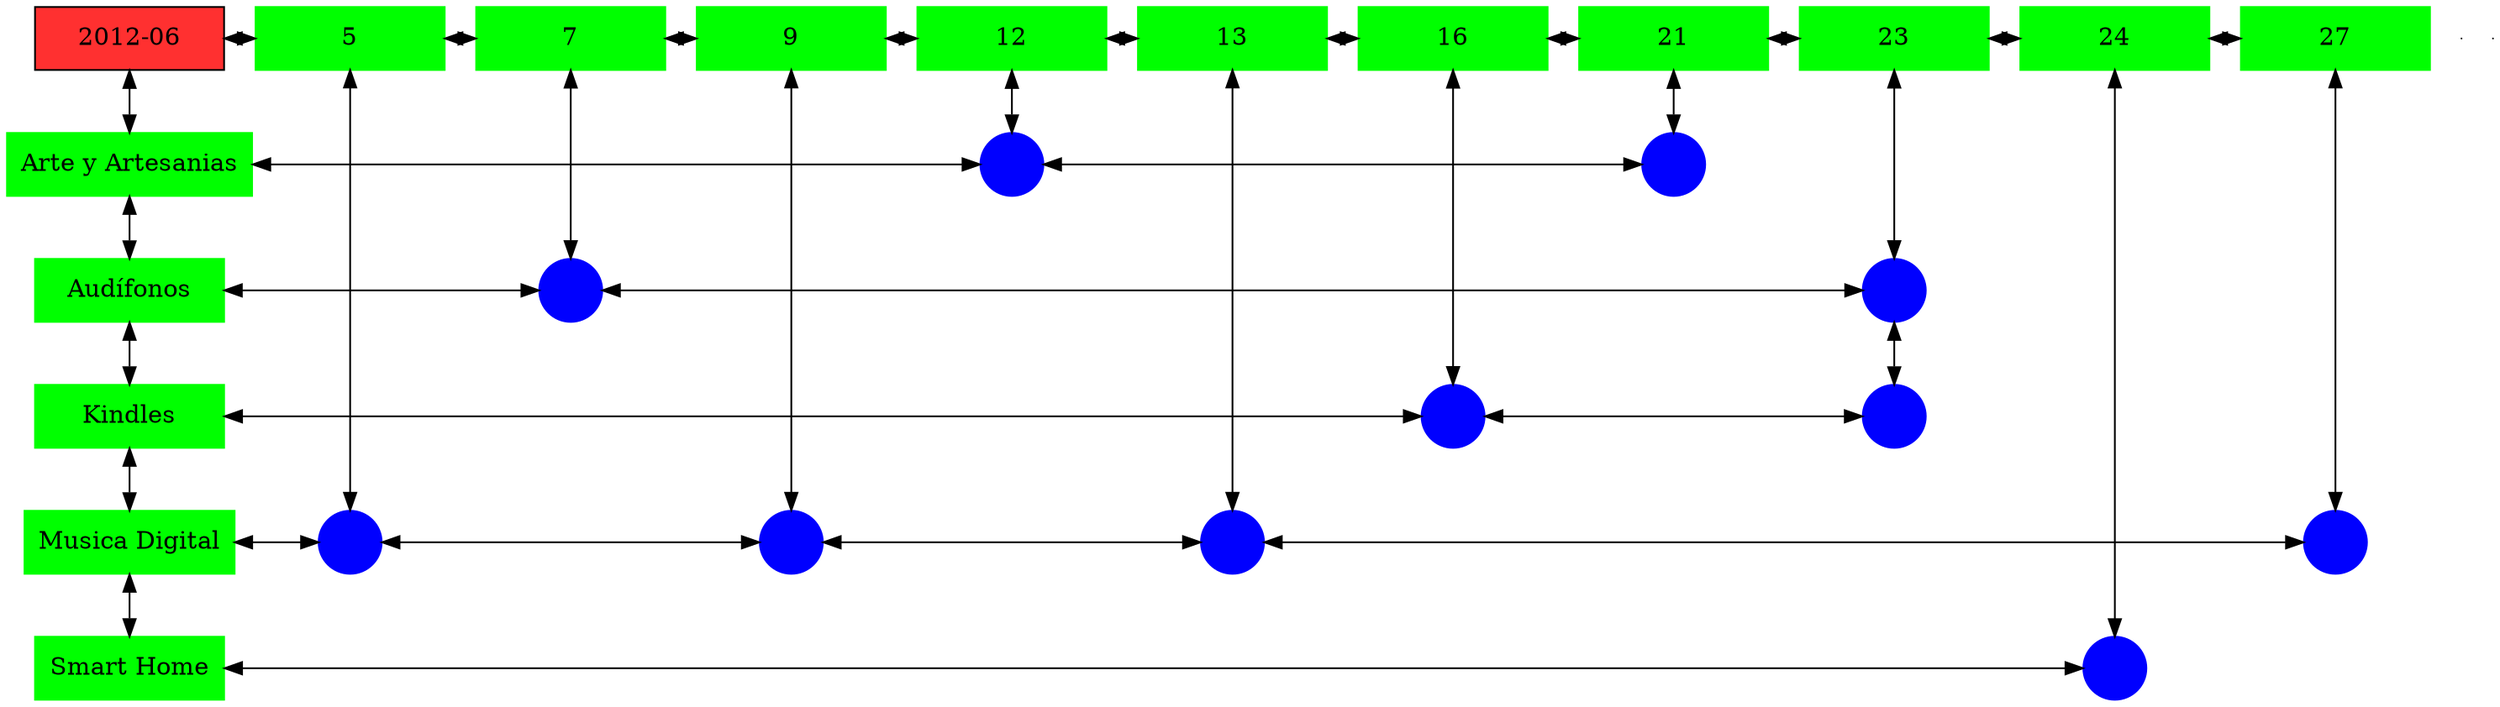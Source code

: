digraph G{
node[shape="box"];
nodeMt[ label = "2012-06", width = 1.5, style = filled, fillcolor = firebrick1, group = 1 ];
e0[ shape = point, width = 0 ];
e1[ shape = point, width = 0 ];
node0xc001fb2af0[label="5",color=green,style =filled,width = 1.5 group=5];
nodeMt->node0xc001fb2af0[dir="both"];
{rank=same;nodeMt;node0xc001fb2af0;}
node0xc00200f4a0[label="7",color=green,style =filled,width = 1.5 group=7];
node0xc001fb2af0->node0xc00200f4a0[dir="both"];
{rank=same;node0xc001fb2af0;node0xc00200f4a0;}
node0xc00207fd10[label="9",color=green,style =filled,width = 1.5 group=9];
node0xc00200f4a0->node0xc00207fd10[dir="both"];
{rank=same;node0xc00200f4a0;node0xc00207fd10;}
node0xc001eca0a0[label="12",color=green,style =filled,width = 1.5 group=12];
node0xc00207fd10->node0xc001eca0a0[dir="both"];
{rank=same;node0xc00207fd10;node0xc001eca0a0;}
node0xc0021fda40[label="13",color=green,style =filled,width = 1.5 group=13];
node0xc001eca0a0->node0xc0021fda40[dir="both"];
{rank=same;node0xc001eca0a0;node0xc0021fda40;}
node0xc001fc2f50[label="16",color=green,style =filled,width = 1.5 group=16];
node0xc0021fda40->node0xc001fc2f50[dir="both"];
{rank=same;node0xc0021fda40;node0xc001fc2f50;}
node0xc001ea7f40[label="21",color=green,style =filled,width = 1.5 group=21];
node0xc001fc2f50->node0xc001ea7f40[dir="both"];
{rank=same;node0xc001fc2f50;node0xc001ea7f40;}
node0xc001fced70[label="23",color=green,style =filled,width = 1.5 group=23];
node0xc001ea7f40->node0xc001fced70[dir="both"];
{rank=same;node0xc001ea7f40;node0xc001fced70;}
node0xc0021ed900[label="24",color=green,style =filled,width = 1.5 group=24];
node0xc001fced70->node0xc0021ed900[dir="both"];
{rank=same;node0xc001fced70;node0xc0021ed900;}
node0xc001f67b80[label="27",color=green,style =filled,width = 1.5 group=27];
node0xc0021ed900->node0xc001f67b80[dir="both"];
{rank=same;node0xc0021ed900;node0xc001f67b80;}
node0xc001ea7ef0[label="Arte y Artesanias",color=green,style =filled width = 1.5 group=1];
node0xc001ebda80[label="",color=blue,style =filled, width = 0.5 group=12 shape=circle];
node0xc001ea7ef0->node0xc001ebda80[dir="both"];
{rank=same;node0xc001ea7ef0;node0xc001ebda80;}
node0xc001ea5300[label="",color=blue,style =filled, width = 0.5 group=21 shape=circle];
node0xc001ebda80->node0xc001ea5300[dir="both"];
{rank=same;node0xc001ea5300;node0xc001ebda80;}
node0xc001fced20[label="Audífonos",color=green,style =filled width = 1.5 group=1];
node0xc00200d580[label="",color=blue,style =filled, width = 0.5 group=7 shape=circle];
node0xc001fced20->node0xc00200d580[dir="both"];
{rank=same;node0xc001fced20;node0xc00200d580;}
node0xc001fc7400[label="",color=blue,style =filled, width = 0.5 group=23 shape=circle];
node0xc00200d580->node0xc001fc7400[dir="both"];
{rank=same;node0xc001fc7400;node0xc00200d580;}
node0xc001fc2f00[label="Kindles",color=green,style =filled width = 1.5 group=1];
node0xc001fb5e80[label="",color=blue,style =filled, width = 0.5 group=16 shape=circle];
node0xc001fc2f00->node0xc001fb5e80[dir="both"];
{rank=same;node0xc001fc2f00;node0xc001fb5e80;}
node0xc00207b180[label="",color=blue,style =filled, width = 0.5 group=23 shape=circle];
node0xc001fb5e80->node0xc00207b180[dir="both"];
{rank=same;node0xc00207b180;node0xc001fb5e80;}
node0xc001f67b30[label="Musica Digital",color=green,style =filled width = 1.5 group=1];
node0xc001fb4580[label="",color=blue,style =filled, width = 0.5 group=5 shape=circle];
node0xc001f67b30->node0xc001fb4580[dir="both"];
{rank=same;node0xc001f67b30;node0xc001fb4580;}
node0xc00207bc80[label="",color=blue,style =filled, width = 0.5 group=9 shape=circle];
node0xc001fb4580->node0xc00207bc80[dir="both"];
{rank=same;node0xc00207bc80;node0xc001fb4580;}
node0xc002203280[label="",color=blue,style =filled, width = 0.5 group=13 shape=circle];
node0xc00207bc80->node0xc002203280[dir="both"];
{rank=same;node0xc002203280;node0xc00207bc80;}
node0xc001f70780[label="",color=blue,style =filled, width = 0.5 group=27 shape=circle];
node0xc002203280->node0xc001f70780[dir="both"];
{rank=same;node0xc001f70780;node0xc002203280;}
node0xc0021ed8b0[label="Smart Home",color=green,style =filled width = 1.5 group=1];
node0xc0021eb480[label="",color=blue,style =filled, width = 0.5 group=24 shape=circle];
node0xc0021ed8b0->node0xc0021eb480[dir="both"];
{rank=same;node0xc0021ed8b0;node0xc0021eb480;}
node0xc001fb2af0->node0xc001fb4580[dir="both"];
node0xc00200f4a0->node0xc00200d580[dir="both"];
node0xc00207fd10->node0xc00207bc80[dir="both"];
node0xc001eca0a0->node0xc001ebda80[dir="both"];
node0xc0021fda40->node0xc002203280[dir="both"];
node0xc001fc2f50->node0xc001fb5e80[dir="both"];
node0xc001ea7f40->node0xc001ea5300[dir="both"];
node0xc001fced70->node0xc001fc7400[dir="both"];
node0xc001fc7400->node0xc00207b180[dir="both"];
node0xc0021ed900->node0xc0021eb480[dir="both"];
node0xc001f67b80->node0xc001f70780[dir="both"];
nodeMt->node0xc001ea7ef0[dir="both"];
node0xc001ea7ef0->node0xc001fced20[dir="both"];
node0xc001fced20->node0xc001fc2f00[dir="both"];
node0xc001fc2f00->node0xc001f67b30[dir="both"];
node0xc001f67b30->node0xc0021ed8b0[dir="both"];
}
